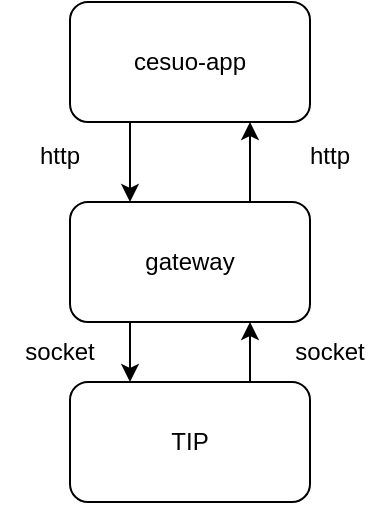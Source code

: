 <mxfile version="21.2.1" type="github" pages="5">
  <diagram name="release" id="hUdi5Ci26tptMHQpvvFl">
    <mxGraphModel dx="713" dy="302" grid="1" gridSize="10" guides="1" tooltips="1" connect="1" arrows="1" fold="1" page="1" pageScale="1" pageWidth="827" pageHeight="1169" math="0" shadow="0">
      <root>
        <mxCell id="0" />
        <mxCell id="1" parent="0" />
        <mxCell id="Gtfw1DqZJTye0usxuolg-9" style="edgeStyle=orthogonalEdgeStyle;rounded=0;orthogonalLoop=1;jettySize=auto;html=1;exitX=0.75;exitY=0;exitDx=0;exitDy=0;entryX=0.75;entryY=1;entryDx=0;entryDy=0;" edge="1" parent="1" source="Gtfw1DqZJTye0usxuolg-1" target="Gtfw1DqZJTye0usxuolg-3">
          <mxGeometry relative="1" as="geometry" />
        </mxCell>
        <mxCell id="Gtfw1DqZJTye0usxuolg-1" value="TIP" style="rounded=1;whiteSpace=wrap;html=1;" vertex="1" parent="1">
          <mxGeometry x="360" y="280" width="120" height="60" as="geometry" />
        </mxCell>
        <mxCell id="Gtfw1DqZJTye0usxuolg-4" style="edgeStyle=orthogonalEdgeStyle;rounded=0;orthogonalLoop=1;jettySize=auto;html=1;exitX=0.25;exitY=1;exitDx=0;exitDy=0;entryX=0.25;entryY=0;entryDx=0;entryDy=0;" edge="1" parent="1" source="Gtfw1DqZJTye0usxuolg-2" target="Gtfw1DqZJTye0usxuolg-3">
          <mxGeometry relative="1" as="geometry" />
        </mxCell>
        <mxCell id="Gtfw1DqZJTye0usxuolg-2" value="cesuo-app" style="rounded=1;whiteSpace=wrap;html=1;" vertex="1" parent="1">
          <mxGeometry x="360" y="90" width="120" height="60" as="geometry" />
        </mxCell>
        <mxCell id="Gtfw1DqZJTye0usxuolg-6" style="edgeStyle=orthogonalEdgeStyle;rounded=0;orthogonalLoop=1;jettySize=auto;html=1;exitX=0.75;exitY=0;exitDx=0;exitDy=0;entryX=0.75;entryY=1;entryDx=0;entryDy=0;" edge="1" parent="1" source="Gtfw1DqZJTye0usxuolg-3" target="Gtfw1DqZJTye0usxuolg-2">
          <mxGeometry relative="1" as="geometry" />
        </mxCell>
        <mxCell id="Gtfw1DqZJTye0usxuolg-8" style="edgeStyle=orthogonalEdgeStyle;rounded=0;orthogonalLoop=1;jettySize=auto;html=1;exitX=0.25;exitY=1;exitDx=0;exitDy=0;entryX=0.25;entryY=0;entryDx=0;entryDy=0;" edge="1" parent="1" source="Gtfw1DqZJTye0usxuolg-3" target="Gtfw1DqZJTye0usxuolg-1">
          <mxGeometry relative="1" as="geometry" />
        </mxCell>
        <mxCell id="Gtfw1DqZJTye0usxuolg-3" value="gateway" style="rounded=1;whiteSpace=wrap;html=1;" vertex="1" parent="1">
          <mxGeometry x="360" y="190" width="120" height="60" as="geometry" />
        </mxCell>
        <mxCell id="Gtfw1DqZJTye0usxuolg-5" value="http" style="text;html=1;strokeColor=none;fillColor=none;align=center;verticalAlign=middle;whiteSpace=wrap;rounded=0;" vertex="1" parent="1">
          <mxGeometry x="325" y="152" width="60" height="30" as="geometry" />
        </mxCell>
        <mxCell id="Gtfw1DqZJTye0usxuolg-7" value="http" style="text;html=1;strokeColor=none;fillColor=none;align=center;verticalAlign=middle;whiteSpace=wrap;rounded=0;" vertex="1" parent="1">
          <mxGeometry x="460" y="152" width="60" height="30" as="geometry" />
        </mxCell>
        <mxCell id="Gtfw1DqZJTye0usxuolg-10" value="socket" style="text;html=1;strokeColor=none;fillColor=none;align=center;verticalAlign=middle;whiteSpace=wrap;rounded=0;" vertex="1" parent="1">
          <mxGeometry x="325" y="250" width="60" height="30" as="geometry" />
        </mxCell>
        <mxCell id="Gtfw1DqZJTye0usxuolg-11" value="socket" style="text;html=1;strokeColor=none;fillColor=none;align=center;verticalAlign=middle;whiteSpace=wrap;rounded=0;" vertex="1" parent="1">
          <mxGeometry x="460" y="250" width="60" height="30" as="geometry" />
        </mxCell>
      </root>
    </mxGraphModel>
  </diagram>
  <diagram name="develop" id="rtiC68fkDndMmwdGrB2Z">
    <mxGraphModel dx="591" dy="250" grid="1" gridSize="10" guides="1" tooltips="1" connect="1" arrows="1" fold="1" page="1" pageScale="1" pageWidth="827" pageHeight="1169" math="0" shadow="0">
      <root>
        <mxCell id="loglFgUAyGjQFZson8Id-0" />
        <mxCell id="loglFgUAyGjQFZson8Id-1" parent="loglFgUAyGjQFZson8Id-0" />
        <mxCell id="loglFgUAyGjQFZson8Id-2" style="edgeStyle=orthogonalEdgeStyle;rounded=0;orthogonalLoop=1;jettySize=auto;html=1;exitX=0.75;exitY=0;exitDx=0;exitDy=0;entryX=0.75;entryY=1;entryDx=0;entryDy=0;" edge="1" parent="loglFgUAyGjQFZson8Id-1" source="loglFgUAyGjQFZson8Id-3" target="loglFgUAyGjQFZson8Id-8">
          <mxGeometry relative="1" as="geometry" />
        </mxCell>
        <UserObject label="cesuo-server" link="data:page/id,4MCza2m7gvuieYk_JvQO" id="loglFgUAyGjQFZson8Id-3">
          <mxCell style="rounded=1;whiteSpace=wrap;html=1;" vertex="1" parent="loglFgUAyGjQFZson8Id-1">
            <mxGeometry x="360" y="280" width="120" height="60" as="geometry" />
          </mxCell>
        </UserObject>
        <mxCell id="loglFgUAyGjQFZson8Id-4" style="edgeStyle=orthogonalEdgeStyle;rounded=0;orthogonalLoop=1;jettySize=auto;html=1;exitX=0.25;exitY=1;exitDx=0;exitDy=0;entryX=0.25;entryY=0;entryDx=0;entryDy=0;" edge="1" parent="loglFgUAyGjQFZson8Id-1" source="loglFgUAyGjQFZson8Id-5" target="loglFgUAyGjQFZson8Id-8">
          <mxGeometry relative="1" as="geometry" />
        </mxCell>
        <mxCell id="loglFgUAyGjQFZson8Id-5" value="cesuo-app" style="rounded=1;whiteSpace=wrap;html=1;" vertex="1" parent="loglFgUAyGjQFZson8Id-1">
          <mxGeometry x="360" y="90" width="120" height="60" as="geometry" />
        </mxCell>
        <mxCell id="loglFgUAyGjQFZson8Id-6" style="edgeStyle=orthogonalEdgeStyle;rounded=0;orthogonalLoop=1;jettySize=auto;html=1;exitX=0.75;exitY=0;exitDx=0;exitDy=0;entryX=0.75;entryY=1;entryDx=0;entryDy=0;" edge="1" parent="loglFgUAyGjQFZson8Id-1" source="loglFgUAyGjQFZson8Id-8" target="loglFgUAyGjQFZson8Id-5">
          <mxGeometry relative="1" as="geometry" />
        </mxCell>
        <mxCell id="loglFgUAyGjQFZson8Id-7" style="edgeStyle=orthogonalEdgeStyle;rounded=0;orthogonalLoop=1;jettySize=auto;html=1;exitX=0.25;exitY=1;exitDx=0;exitDy=0;entryX=0.25;entryY=0;entryDx=0;entryDy=0;" edge="1" parent="loglFgUAyGjQFZson8Id-1" source="loglFgUAyGjQFZson8Id-8" target="loglFgUAyGjQFZson8Id-3">
          <mxGeometry relative="1" as="geometry" />
        </mxCell>
        <mxCell id="loglFgUAyGjQFZson8Id-8" value="cesuo-gateway" style="rounded=1;whiteSpace=wrap;html=1;" vertex="1" parent="loglFgUAyGjQFZson8Id-1">
          <mxGeometry x="360" y="190" width="120" height="60" as="geometry" />
        </mxCell>
        <mxCell id="loglFgUAyGjQFZson8Id-9" value="http" style="text;html=1;strokeColor=none;fillColor=none;align=center;verticalAlign=middle;whiteSpace=wrap;rounded=0;" vertex="1" parent="loglFgUAyGjQFZson8Id-1">
          <mxGeometry x="325" y="152" width="60" height="30" as="geometry" />
        </mxCell>
        <mxCell id="loglFgUAyGjQFZson8Id-10" value="http" style="text;html=1;strokeColor=none;fillColor=none;align=center;verticalAlign=middle;whiteSpace=wrap;rounded=0;" vertex="1" parent="loglFgUAyGjQFZson8Id-1">
          <mxGeometry x="460" y="152" width="60" height="30" as="geometry" />
        </mxCell>
        <mxCell id="loglFgUAyGjQFZson8Id-11" value="socket" style="text;html=1;strokeColor=none;fillColor=none;align=center;verticalAlign=middle;whiteSpace=wrap;rounded=0;" vertex="1" parent="loglFgUAyGjQFZson8Id-1">
          <mxGeometry x="325" y="250" width="60" height="30" as="geometry" />
        </mxCell>
        <mxCell id="loglFgUAyGjQFZson8Id-12" value="socket" style="text;html=1;strokeColor=none;fillColor=none;align=center;verticalAlign=middle;whiteSpace=wrap;rounded=0;" vertex="1" parent="loglFgUAyGjQFZson8Id-1">
          <mxGeometry x="460" y="250" width="60" height="30" as="geometry" />
        </mxCell>
      </root>
    </mxGraphModel>
  </diagram>
  <diagram id="4MCza2m7gvuieYk_JvQO" name="server">
    <mxGraphModel dx="713" dy="302" grid="1" gridSize="10" guides="1" tooltips="1" connect="1" arrows="1" fold="1" page="1" pageScale="1" pageWidth="827" pageHeight="1169" math="0" shadow="0">
      <root>
        <mxCell id="0" />
        <mxCell id="1" parent="0" />
        <mxCell id="c0Bu-s_QwBs-gFcks_1w-1" value="unpack" style="rounded=1;whiteSpace=wrap;html=1;" vertex="1" parent="1">
          <mxGeometry x="374" y="120" width="80" height="40" as="geometry" />
        </mxCell>
        <mxCell id="c0Bu-s_QwBs-gFcks_1w-2" value="pack" style="rounded=1;whiteSpace=wrap;html=1;" vertex="1" parent="1">
          <mxGeometry x="374" y="180" width="80" height="40" as="geometry" />
        </mxCell>
      </root>
    </mxGraphModel>
  </diagram>
  <diagram id="_gryD2q4STt9DeOmUEKf" name="gateway">
    <mxGraphModel dx="1034" dy="438" grid="1" gridSize="10" guides="1" tooltips="1" connect="1" arrows="1" fold="1" page="1" pageScale="1" pageWidth="827" pageHeight="1169" math="0" shadow="0">
      <root>
        <mxCell id="0" />
        <mxCell id="1" parent="0" />
      </root>
    </mxGraphModel>
  </diagram>
  <diagram id="ELlq49XdX5l9SDxaWoR-" name="app">
    <mxGraphModel dx="1034" dy="438" grid="1" gridSize="10" guides="1" tooltips="1" connect="1" arrows="1" fold="1" page="1" pageScale="1" pageWidth="827" pageHeight="1169" math="0" shadow="0">
      <root>
        <mxCell id="0" />
        <mxCell id="1" parent="0" />
      </root>
    </mxGraphModel>
  </diagram>
</mxfile>
